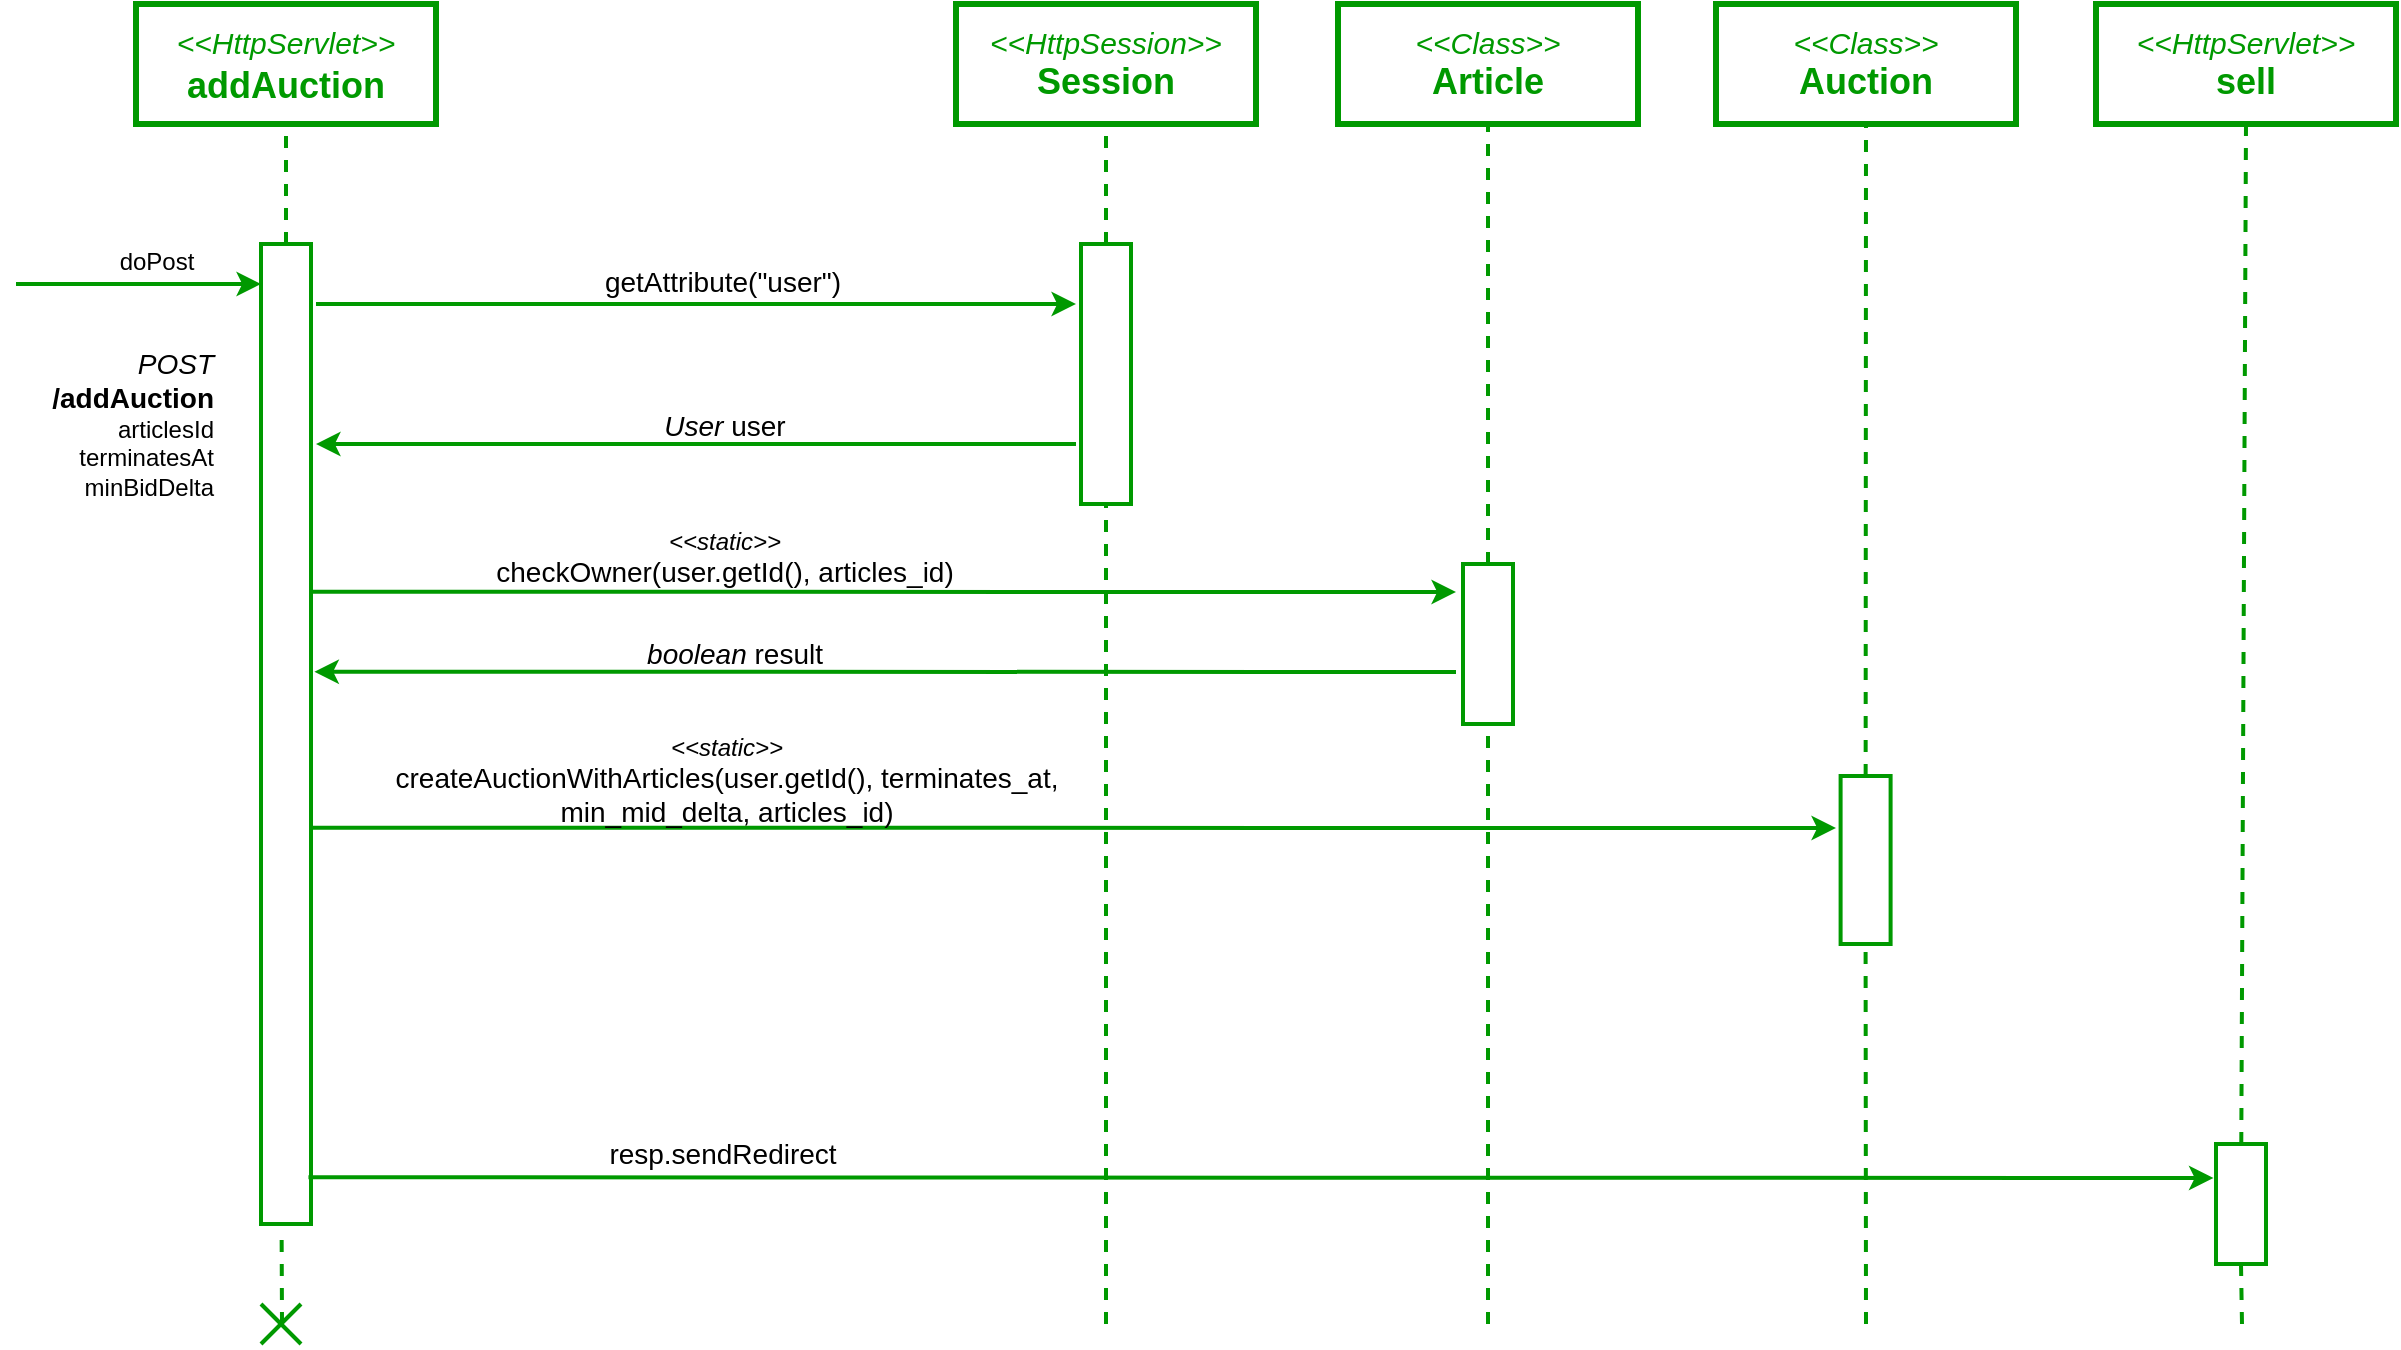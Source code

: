 <mxfile version="21.2.8" type="device">
  <diagram name="Page-1" id="W4Vuh-kM-0bNJaoxzjhn">
    <mxGraphModel dx="2268" dy="820" grid="1" gridSize="10" guides="1" tooltips="1" connect="1" arrows="1" fold="1" page="1" pageScale="1" pageWidth="850" pageHeight="1100" math="0" shadow="0">
      <root>
        <mxCell id="0" />
        <mxCell id="1" parent="0" />
        <mxCell id="Cb_ZOrRYchWimSt3MoJY-1" value="&lt;i style=&quot;border-color: var(--border-color); color: rgb(0, 153, 0);&quot;&gt;&lt;font style=&quot;border-color: var(--border-color); font-size: 15px;&quot;&gt;&amp;lt;&amp;lt;HttpServlet&amp;gt;&amp;gt;&lt;/font&gt;&lt;/i&gt;&lt;font color=&quot;#009900&quot; style=&quot;&quot;&gt;&lt;b style=&quot;font-size: 18px;&quot;&gt;&lt;br&gt;addAuction&lt;/b&gt;&lt;/font&gt;" style="rounded=0;whiteSpace=wrap;html=1;strokeWidth=3;fillColor=default;strokeColor=#009900;" parent="1" vertex="1">
          <mxGeometry x="-160" y="220" width="150" height="60" as="geometry" />
        </mxCell>
        <mxCell id="Cb_ZOrRYchWimSt3MoJY-2" value="&lt;font color=&quot;#009900&quot; style=&quot;&quot;&gt;&lt;i style=&quot;&quot;&gt;&lt;font style=&quot;font-size: 15px;&quot;&gt;&amp;lt;&amp;lt;Class&amp;gt;&amp;gt;&lt;/font&gt;&lt;/i&gt;&lt;br&gt;&lt;span style=&quot;font-size: 18px;&quot;&gt;&lt;b&gt;Auction&lt;/b&gt;&lt;/span&gt;&lt;br&gt;&lt;/font&gt;" style="rounded=0;whiteSpace=wrap;html=1;strokeWidth=3;fillColor=default;strokeColor=#009900;" parent="1" vertex="1">
          <mxGeometry x="630" y="220" width="150" height="60" as="geometry" />
        </mxCell>
        <mxCell id="Cb_ZOrRYchWimSt3MoJY-3" value="" style="endArrow=none;html=1;rounded=0;entryX=0.5;entryY=1;entryDx=0;entryDy=0;strokeWidth=2;fillColor=#d5e8d4;strokeColor=#009900;dashed=1;" parent="1" source="Cb_ZOrRYchWimSt3MoJY-6" target="Cb_ZOrRYchWimSt3MoJY-1" edge="1">
          <mxGeometry width="50" height="50" relative="1" as="geometry">
            <mxPoint x="-85" y="670" as="sourcePoint" />
            <mxPoint x="160" y="440" as="targetPoint" />
          </mxGeometry>
        </mxCell>
        <mxCell id="Cb_ZOrRYchWimSt3MoJY-4" value="" style="endArrow=none;html=1;rounded=0;entryX=0.5;entryY=1;entryDx=0;entryDy=0;strokeWidth=2;fillColor=#d5e8d4;strokeColor=#009900;dashed=1;" parent="1" source="Cb_ZOrRYchWimSt3MoJY-9" target="Cb_ZOrRYchWimSt3MoJY-2" edge="1">
          <mxGeometry width="50" height="50" relative="1" as="geometry">
            <mxPoint x="705" y="670" as="sourcePoint" />
            <mxPoint x="425" y="350" as="targetPoint" />
          </mxGeometry>
        </mxCell>
        <mxCell id="Cb_ZOrRYchWimSt3MoJY-5" value="" style="endArrow=none;html=1;rounded=0;entryX=0.412;entryY=1.004;entryDx=0;entryDy=0;strokeWidth=2;fillColor=#d5e8d4;strokeColor=#009900;dashed=1;entryPerimeter=0;" parent="1" target="Cb_ZOrRYchWimSt3MoJY-6" edge="1">
          <mxGeometry width="50" height="50" relative="1" as="geometry">
            <mxPoint x="-87" y="880" as="sourcePoint" />
            <mxPoint x="-87.5" y="840" as="targetPoint" />
          </mxGeometry>
        </mxCell>
        <mxCell id="Cb_ZOrRYchWimSt3MoJY-6" value="" style="rounded=0;whiteSpace=wrap;html=1;fillColor=#FFFFFF;strokeWidth=2;strokeColor=#009900;" parent="1" vertex="1">
          <mxGeometry x="-97.5" y="340" width="25" height="490" as="geometry" />
        </mxCell>
        <mxCell id="Cb_ZOrRYchWimSt3MoJY-7" value="" style="endArrow=none;html=1;rounded=0;strokeWidth=2;strokeColor=#009900;startArrow=classic;startFill=1;entryX=1.008;entryY=0.241;entryDx=0;entryDy=0;entryPerimeter=0;" parent="1" edge="1">
          <mxGeometry width="50" height="50" relative="1" as="geometry">
            <mxPoint x="690" y="632" as="sourcePoint" />
            <mxPoint x="-72.5" y="631.84" as="targetPoint" />
          </mxGeometry>
        </mxCell>
        <mxCell id="Cb_ZOrRYchWimSt3MoJY-8" value="" style="endArrow=none;html=1;rounded=0;entryX=0.5;entryY=1;entryDx=0;entryDy=0;strokeWidth=2;fillColor=#d5e8d4;strokeColor=#009900;dashed=1;" parent="1" target="Cb_ZOrRYchWimSt3MoJY-9" edge="1">
          <mxGeometry width="50" height="50" relative="1" as="geometry">
            <mxPoint x="705" y="880" as="sourcePoint" />
            <mxPoint x="703.75" y="626" as="targetPoint" />
          </mxGeometry>
        </mxCell>
        <mxCell id="Cb_ZOrRYchWimSt3MoJY-9" value="" style="rounded=0;whiteSpace=wrap;html=1;fillColor=#FFFFFF;strokeWidth=2;strokeColor=#009900;" parent="1" vertex="1">
          <mxGeometry x="692.3" y="606" width="25" height="84" as="geometry" />
        </mxCell>
        <mxCell id="Cb_ZOrRYchWimSt3MoJY-10" value="&lt;font style=&quot;&quot;&gt;&lt;i style=&quot;&quot;&gt;&lt;font style=&quot;font-size: 12px;&quot;&gt;&amp;lt;&amp;lt;static&amp;gt;&amp;gt;&lt;/font&gt;&lt;/i&gt;&lt;br&gt;&lt;span style=&quot;font-size: 14px;&quot;&gt;createAuctionWithArticles(user.getId(), terminates_at,&lt;/span&gt;&lt;br&gt;&lt;span style=&quot;font-size: 14px;&quot;&gt;min_mid_delta, articles_id)&lt;/span&gt;&lt;/font&gt;" style="text;html=1;align=center;verticalAlign=middle;resizable=0;points=[];autosize=1;strokeColor=none;fillColor=none;" parent="1" vertex="1">
          <mxGeometry x="-40.2" y="578" width="350" height="60" as="geometry" />
        </mxCell>
        <mxCell id="Cb_ZOrRYchWimSt3MoJY-11" value="&lt;font color=&quot;#009900&quot; style=&quot;&quot;&gt;&lt;i style=&quot;&quot;&gt;&lt;font style=&quot;font-size: 15px;&quot;&gt;&amp;lt;&amp;lt;HttpServlet&amp;gt;&amp;gt;&lt;/font&gt;&lt;/i&gt;&lt;br&gt;&lt;b style=&quot;font-size: 18px;&quot;&gt;sell&lt;/b&gt;&lt;/font&gt;" style="rounded=0;whiteSpace=wrap;html=1;strokeWidth=3;fillColor=default;strokeColor=#009900;" parent="1" vertex="1">
          <mxGeometry x="820" y="220" width="150" height="60" as="geometry" />
        </mxCell>
        <mxCell id="Cb_ZOrRYchWimSt3MoJY-12" value="" style="endArrow=none;html=1;rounded=0;entryX=0.5;entryY=1;entryDx=0;entryDy=0;strokeWidth=2;fillColor=#d5e8d4;strokeColor=#009900;dashed=1;" parent="1" source="Cb_ZOrRYchWimSt3MoJY-14" target="Cb_ZOrRYchWimSt3MoJY-11" edge="1">
          <mxGeometry width="50" height="50" relative="1" as="geometry">
            <mxPoint x="895" y="670" as="sourcePoint" />
            <mxPoint x="615" y="350" as="targetPoint" />
          </mxGeometry>
        </mxCell>
        <mxCell id="Cb_ZOrRYchWimSt3MoJY-13" value="" style="endArrow=none;html=1;rounded=0;entryX=0.5;entryY=1;entryDx=0;entryDy=0;strokeWidth=2;fillColor=#d5e8d4;strokeColor=#009900;dashed=1;" parent="1" target="Cb_ZOrRYchWimSt3MoJY-14" edge="1">
          <mxGeometry width="50" height="50" relative="1" as="geometry">
            <mxPoint x="893" y="880" as="sourcePoint" />
            <mxPoint x="892.5" y="660" as="targetPoint" />
          </mxGeometry>
        </mxCell>
        <mxCell id="Cb_ZOrRYchWimSt3MoJY-14" value="" style="rounded=0;whiteSpace=wrap;html=1;fillColor=#FFFFFF;strokeWidth=2;strokeColor=#009900;" parent="1" vertex="1">
          <mxGeometry x="880" y="790" width="25" height="60" as="geometry" />
        </mxCell>
        <mxCell id="Cb_ZOrRYchWimSt3MoJY-15" value="" style="endArrow=none;html=1;rounded=0;strokeWidth=2;strokeColor=#009900;startArrow=classic;startFill=1;entryX=1.049;entryY=0.611;entryDx=0;entryDy=0;entryPerimeter=0;" parent="1" edge="1">
          <mxGeometry width="50" height="50" relative="1" as="geometry">
            <mxPoint x="878.75" y="807" as="sourcePoint" />
            <mxPoint x="-73.775" y="806.64" as="targetPoint" />
          </mxGeometry>
        </mxCell>
        <mxCell id="Cb_ZOrRYchWimSt3MoJY-16" value="&lt;font style=&quot;font-size: 14px;&quot;&gt;resp.sendRedirect&lt;/font&gt;" style="text;html=1;align=center;verticalAlign=middle;resizable=0;points=[];autosize=1;strokeColor=none;fillColor=none;" parent="1" vertex="1">
          <mxGeometry x="62.5" y="780" width="140" height="30" as="geometry" />
        </mxCell>
        <mxCell id="Cb_ZOrRYchWimSt3MoJY-17" value="" style="endArrow=none;html=1;rounded=0;exitX=0;exitY=0.25;exitDx=0;exitDy=0;strokeWidth=2;strokeColor=#009900;startArrow=classic;startFill=1;" parent="1" edge="1">
          <mxGeometry width="50" height="50" relative="1" as="geometry">
            <mxPoint x="-97.5" y="360" as="sourcePoint" />
            <mxPoint x="-220" y="360" as="targetPoint" />
          </mxGeometry>
        </mxCell>
        <mxCell id="Cb_ZOrRYchWimSt3MoJY-18" value="doPost" style="text;html=1;align=center;verticalAlign=middle;resizable=0;points=[];autosize=1;strokeColor=none;fillColor=none;" parent="1" vertex="1">
          <mxGeometry x="-180" y="334" width="60" height="30" as="geometry" />
        </mxCell>
        <mxCell id="Cb_ZOrRYchWimSt3MoJY-19" value="&lt;font style=&quot;font-size: 14px;&quot;&gt;&lt;i&gt;POST&lt;/i&gt;&lt;br&gt;&lt;b&gt;/addAuction&lt;/b&gt;&lt;/font&gt;&lt;br&gt;articlesId&lt;br&gt;terminatesAt&lt;br&gt;minBidDelta" style="text;html=1;align=right;verticalAlign=middle;resizable=0;points=[];autosize=1;strokeColor=none;fillColor=none;" parent="1" vertex="1">
          <mxGeometry x="-220" y="385" width="100" height="90" as="geometry" />
        </mxCell>
        <mxCell id="Cb_ZOrRYchWimSt3MoJY-20" value="&lt;font color=&quot;#009900&quot; style=&quot;&quot;&gt;&lt;span style=&quot;font-size: 15px;&quot;&gt;&lt;i&gt;&amp;lt;&amp;lt;HttpSession&amp;gt;&amp;gt;&lt;/i&gt;&lt;/span&gt;&lt;br&gt;&lt;span style=&quot;font-size: 18px;&quot;&gt;&lt;b&gt;Session&lt;/b&gt;&lt;/span&gt;&lt;br&gt;&lt;/font&gt;" style="rounded=0;whiteSpace=wrap;html=1;strokeWidth=3;fillColor=default;strokeColor=#009900;" parent="1" vertex="1">
          <mxGeometry x="250" y="220" width="150" height="60" as="geometry" />
        </mxCell>
        <mxCell id="Cb_ZOrRYchWimSt3MoJY-21" value="" style="endArrow=none;html=1;rounded=0;entryX=0.5;entryY=1;entryDx=0;entryDy=0;strokeWidth=2;fillColor=#d5e8d4;strokeColor=#009900;dashed=1;" parent="1" source="Cb_ZOrRYchWimSt3MoJY-23" target="Cb_ZOrRYchWimSt3MoJY-20" edge="1">
          <mxGeometry width="50" height="50" relative="1" as="geometry">
            <mxPoint x="325" y="670" as="sourcePoint" />
            <mxPoint x="45" y="350" as="targetPoint" />
          </mxGeometry>
        </mxCell>
        <mxCell id="Cb_ZOrRYchWimSt3MoJY-22" value="" style="endArrow=none;html=1;rounded=0;entryX=0.5;entryY=1;entryDx=0;entryDy=0;strokeWidth=2;fillColor=#d5e8d4;strokeColor=#009900;dashed=1;" parent="1" target="Cb_ZOrRYchWimSt3MoJY-23" edge="1">
          <mxGeometry width="50" height="50" relative="1" as="geometry">
            <mxPoint x="325" y="880" as="sourcePoint" />
            <mxPoint x="325" y="490" as="targetPoint" />
          </mxGeometry>
        </mxCell>
        <mxCell id="Cb_ZOrRYchWimSt3MoJY-23" value="" style="rounded=0;whiteSpace=wrap;html=1;fillColor=#FFFFFF;strokeWidth=2;strokeColor=#009900;" parent="1" vertex="1">
          <mxGeometry x="312.5" y="340" width="25" height="130" as="geometry" />
        </mxCell>
        <mxCell id="Cb_ZOrRYchWimSt3MoJY-24" value="" style="endArrow=none;html=1;rounded=0;strokeWidth=2;strokeColor=#009900;startArrow=classic;startFill=1;" parent="1" edge="1">
          <mxGeometry width="50" height="50" relative="1" as="geometry">
            <mxPoint x="310" y="370" as="sourcePoint" />
            <mxPoint x="-70" y="370" as="targetPoint" />
          </mxGeometry>
        </mxCell>
        <mxCell id="Cb_ZOrRYchWimSt3MoJY-25" value="&lt;font style=&quot;font-size: 14px;&quot;&gt;getAttribute(&quot;user&quot;)&lt;/font&gt;" style="text;html=1;align=center;verticalAlign=middle;resizable=0;points=[];autosize=1;strokeColor=none;fillColor=none;" parent="1" vertex="1">
          <mxGeometry x="63" y="344" width="140" height="30" as="geometry" />
        </mxCell>
        <mxCell id="Cb_ZOrRYchWimSt3MoJY-26" value="" style="endArrow=none;html=1;rounded=0;strokeWidth=2;strokeColor=#009900;startArrow=classic;startFill=1;" parent="1" edge="1">
          <mxGeometry width="50" height="50" relative="1" as="geometry">
            <mxPoint x="-70" y="440" as="sourcePoint" />
            <mxPoint x="310" y="440" as="targetPoint" />
          </mxGeometry>
        </mxCell>
        <mxCell id="Cb_ZOrRYchWimSt3MoJY-27" value="&lt;font style=&quot;font-size: 14px;&quot;&gt;&lt;i&gt;User&lt;/i&gt; user&lt;/font&gt;" style="text;html=1;align=center;verticalAlign=middle;resizable=0;points=[];autosize=1;strokeColor=none;fillColor=none;" parent="1" vertex="1">
          <mxGeometry x="93.5" y="416" width="80" height="30" as="geometry" />
        </mxCell>
        <mxCell id="Cb_ZOrRYchWimSt3MoJY-28" value="" style="group" parent="1" vertex="1" connectable="0">
          <mxGeometry x="-97.5" y="870" width="20" height="20" as="geometry" />
        </mxCell>
        <mxCell id="Cb_ZOrRYchWimSt3MoJY-29" value="" style="endArrow=none;html=1;rounded=0;strokeWidth=2;fillColor=#d5e8d4;strokeColor=#009900;" parent="Cb_ZOrRYchWimSt3MoJY-28" edge="1">
          <mxGeometry width="50" height="50" relative="1" as="geometry">
            <mxPoint y="20" as="sourcePoint" />
            <mxPoint x="20" as="targetPoint" />
          </mxGeometry>
        </mxCell>
        <mxCell id="Cb_ZOrRYchWimSt3MoJY-30" value="" style="endArrow=none;html=1;rounded=0;strokeWidth=2;fillColor=#d5e8d4;strokeColor=#009900;" parent="Cb_ZOrRYchWimSt3MoJY-28" edge="1">
          <mxGeometry width="50" height="50" relative="1" as="geometry">
            <mxPoint x="20" y="20" as="sourcePoint" />
            <mxPoint as="targetPoint" />
          </mxGeometry>
        </mxCell>
        <mxCell id="Cb_ZOrRYchWimSt3MoJY-32" value="&lt;font color=&quot;#009900&quot; style=&quot;&quot;&gt;&lt;i style=&quot;&quot;&gt;&lt;font style=&quot;font-size: 15px;&quot;&gt;&amp;lt;&amp;lt;Class&amp;gt;&amp;gt;&lt;/font&gt;&lt;/i&gt;&lt;br&gt;&lt;span style=&quot;font-size: 18px;&quot;&gt;&lt;b&gt;Article&lt;/b&gt;&lt;/span&gt;&lt;br&gt;&lt;/font&gt;" style="rounded=0;whiteSpace=wrap;html=1;strokeWidth=3;fillColor=default;strokeColor=#009900;" parent="1" vertex="1">
          <mxGeometry x="441" y="220" width="150" height="60" as="geometry" />
        </mxCell>
        <mxCell id="Cb_ZOrRYchWimSt3MoJY-33" value="" style="endArrow=none;html=1;rounded=0;entryX=0.5;entryY=1;entryDx=0;entryDy=0;strokeWidth=2;fillColor=#d5e8d4;strokeColor=#009900;dashed=1;" parent="1" source="Cb_ZOrRYchWimSt3MoJY-35" target="Cb_ZOrRYchWimSt3MoJY-32" edge="1">
          <mxGeometry width="50" height="50" relative="1" as="geometry">
            <mxPoint x="516" y="670" as="sourcePoint" />
            <mxPoint x="236" y="350" as="targetPoint" />
          </mxGeometry>
        </mxCell>
        <mxCell id="Cb_ZOrRYchWimSt3MoJY-34" value="" style="endArrow=none;html=1;rounded=0;entryX=0.5;entryY=1;entryDx=0;entryDy=0;strokeWidth=2;fillColor=#d5e8d4;strokeColor=#009900;dashed=1;" parent="1" target="Cb_ZOrRYchWimSt3MoJY-35" edge="1">
          <mxGeometry width="50" height="50" relative="1" as="geometry">
            <mxPoint x="516" y="880" as="sourcePoint" />
            <mxPoint x="514.75" y="626" as="targetPoint" />
          </mxGeometry>
        </mxCell>
        <mxCell id="Cb_ZOrRYchWimSt3MoJY-35" value="" style="rounded=0;whiteSpace=wrap;html=1;fillColor=#FFFFFF;strokeWidth=2;strokeColor=#009900;" parent="1" vertex="1">
          <mxGeometry x="503.5" y="500" width="25" height="80" as="geometry" />
        </mxCell>
        <mxCell id="Cb_ZOrRYchWimSt3MoJY-36" value="" style="endArrow=none;html=1;rounded=0;strokeWidth=2;strokeColor=#009900;startArrow=classic;startFill=1;entryX=1.008;entryY=0.241;entryDx=0;entryDy=0;entryPerimeter=0;" parent="1" edge="1">
          <mxGeometry width="50" height="50" relative="1" as="geometry">
            <mxPoint x="500" y="514" as="sourcePoint" />
            <mxPoint x="-73.3" y="513.84" as="targetPoint" />
          </mxGeometry>
        </mxCell>
        <mxCell id="Cb_ZOrRYchWimSt3MoJY-37" value="&lt;font style=&quot;&quot;&gt;&lt;i style=&quot;&quot;&gt;&lt;font style=&quot;font-size: 12px;&quot;&gt;&amp;lt;&amp;lt;static&amp;gt;&amp;gt;&lt;/font&gt;&lt;/i&gt;&lt;br&gt;&lt;span style=&quot;font-size: 14px;&quot;&gt;checkOwner(user.getId(), articles_id)&lt;/span&gt;&lt;/font&gt;" style="text;html=1;align=center;verticalAlign=middle;resizable=0;points=[];autosize=1;strokeColor=none;fillColor=none;" parent="1" vertex="1">
          <mxGeometry x="9" y="477" width="250" height="40" as="geometry" />
        </mxCell>
        <mxCell id="Cb_ZOrRYchWimSt3MoJY-38" value="" style="endArrow=none;html=1;rounded=0;strokeWidth=2;strokeColor=#009900;startArrow=classic;startFill=1;" parent="1" edge="1">
          <mxGeometry width="50" height="50" relative="1" as="geometry">
            <mxPoint x="-70.8" y="553.84" as="sourcePoint" />
            <mxPoint x="500" y="554" as="targetPoint" />
          </mxGeometry>
        </mxCell>
        <mxCell id="Cb_ZOrRYchWimSt3MoJY-39" value="&lt;font style=&quot;font-size: 14px;&quot;&gt;&lt;i&gt;boolean&lt;/i&gt; result&lt;/font&gt;" style="text;html=1;align=center;verticalAlign=middle;resizable=0;points=[];autosize=1;strokeColor=none;fillColor=none;" parent="1" vertex="1">
          <mxGeometry x="83.5" y="530" width="110" height="30" as="geometry" />
        </mxCell>
      </root>
    </mxGraphModel>
  </diagram>
</mxfile>
